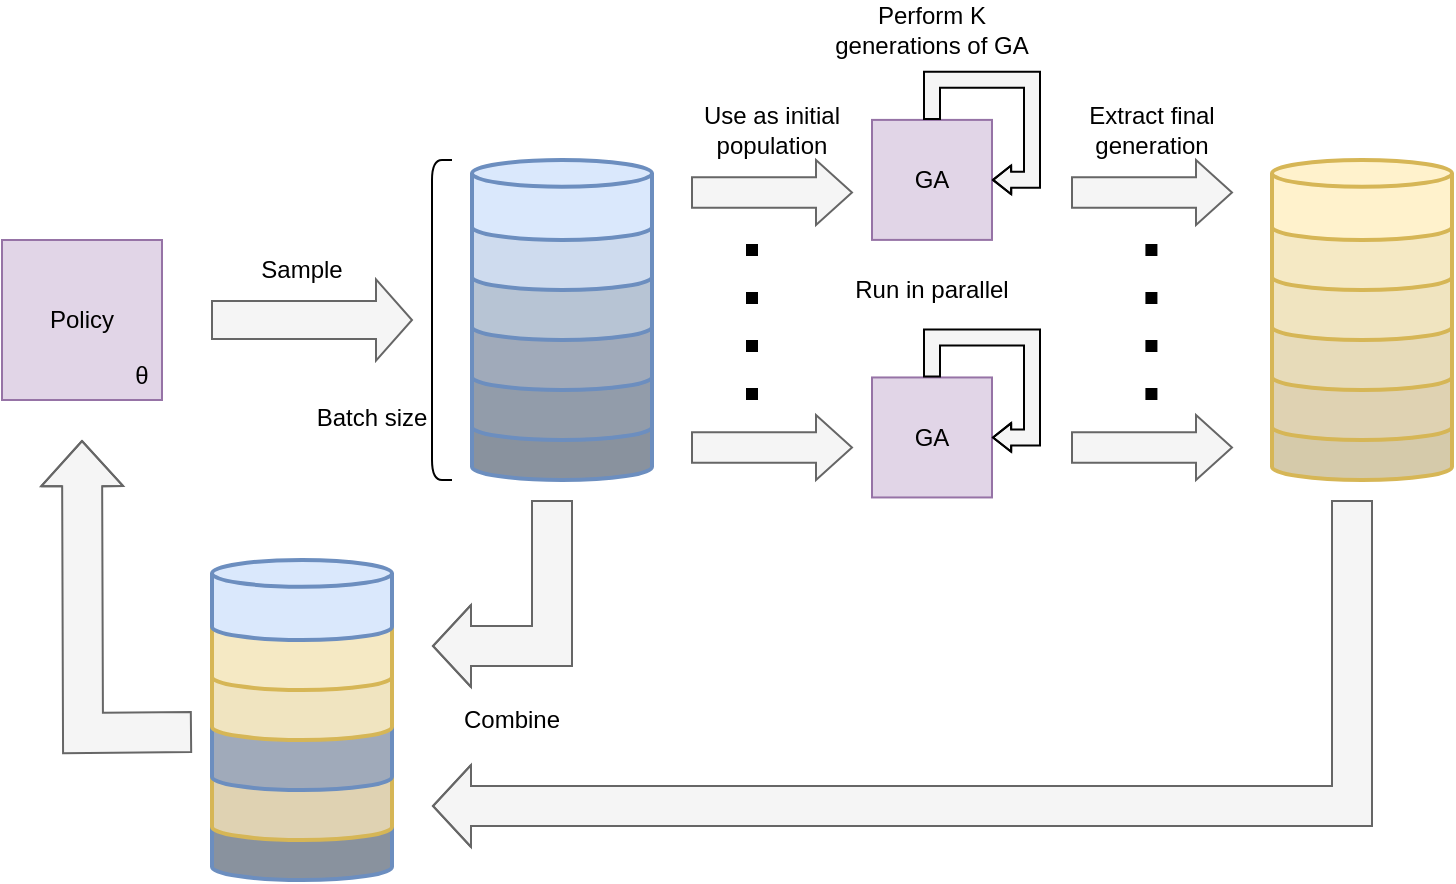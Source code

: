 <mxfile version="26.2.12">
  <diagram name="第 1 页" id="OqGGluNNmhG34aOTT-5K">
    <mxGraphModel dx="534" dy="350" grid="1" gridSize="10" guides="1" tooltips="1" connect="1" arrows="1" fold="1" page="1" pageScale="1" pageWidth="827" pageHeight="1169" math="0" shadow="0">
      <root>
        <mxCell id="0" />
        <mxCell id="1" parent="0" />
        <mxCell id="1k1rpAn-p33p8svTMho_-12" value="" style="verticalLabelPosition=bottom;verticalAlign=top;html=1;strokeWidth=1;shape=mxgraph.arrows2.arrow;dy=0.53;dx=18;notch=0;fillColor=#f5f5f5;strokeColor=#666666;fontColor=#333333;" vertex="1" parent="1">
          <mxGeometry x="410" y="160" width="80" height="32.5" as="geometry" />
        </mxCell>
        <mxCell id="1k1rpAn-p33p8svTMho_-15" value="" style="group" vertex="1" connectable="0" parent="1">
          <mxGeometry x="300" y="160" width="90" height="160" as="geometry" />
        </mxCell>
        <mxCell id="1k1rpAn-p33p8svTMho_-4" value="" style="strokeWidth=2;html=1;shape=mxgraph.flowchart.database;whiteSpace=wrap;fillColor=#89929E;strokeColor=#6c8ebf;" vertex="1" parent="1k1rpAn-p33p8svTMho_-15">
          <mxGeometry y="120" width="90" height="40" as="geometry" />
        </mxCell>
        <mxCell id="1k1rpAn-p33p8svTMho_-2" value="" style="strokeWidth=2;html=1;shape=mxgraph.flowchart.database;whiteSpace=wrap;fillColor=#929CAA;strokeColor=#6c8ebf;" vertex="1" parent="1k1rpAn-p33p8svTMho_-15">
          <mxGeometry y="100" width="90" height="40" as="geometry" />
        </mxCell>
        <mxCell id="1k1rpAn-p33p8svTMho_-5" value="" style="strokeWidth=2;html=1;shape=mxgraph.flowchart.database;whiteSpace=wrap;fillColor=#A0AABA;strokeColor=#6c8ebf;" vertex="1" parent="1k1rpAn-p33p8svTMho_-15">
          <mxGeometry y="75" width="90" height="40" as="geometry" />
        </mxCell>
        <mxCell id="1k1rpAn-p33p8svTMho_-9" value="" style="strokeWidth=2;html=1;shape=mxgraph.flowchart.database;whiteSpace=wrap;fillColor=#B7C4D4;strokeColor=#6c8ebf;" vertex="1" parent="1k1rpAn-p33p8svTMho_-15">
          <mxGeometry y="50" width="90" height="40" as="geometry" />
        </mxCell>
        <mxCell id="1k1rpAn-p33p8svTMho_-10" value="" style="strokeWidth=2;html=1;shape=mxgraph.flowchart.database;whiteSpace=wrap;fillColor=#CEDBEE;strokeColor=#6c8ebf;" vertex="1" parent="1k1rpAn-p33p8svTMho_-15">
          <mxGeometry y="25" width="90" height="40" as="geometry" />
        </mxCell>
        <mxCell id="1k1rpAn-p33p8svTMho_-11" value="" style="strokeWidth=2;html=1;shape=mxgraph.flowchart.database;whiteSpace=wrap;fillColor=#dae8fc;strokeColor=#6c8ebf;" vertex="1" parent="1k1rpAn-p33p8svTMho_-15">
          <mxGeometry width="90" height="40" as="geometry" />
        </mxCell>
        <mxCell id="1k1rpAn-p33p8svTMho_-16" value="" style="verticalLabelPosition=bottom;verticalAlign=top;html=1;strokeWidth=1;shape=mxgraph.arrows2.arrow;dy=0.53;dx=18;notch=0;fillColor=#f5f5f5;strokeColor=#666666;fontColor=#333333;" vertex="1" parent="1">
          <mxGeometry x="410" y="287.5" width="80" height="32.5" as="geometry" />
        </mxCell>
        <mxCell id="1k1rpAn-p33p8svTMho_-37" value="" style="endArrow=none;dashed=1;html=1;dashPattern=1 3;strokeWidth=6;rounded=0;" edge="1" parent="1">
          <mxGeometry width="50" height="50" relative="1" as="geometry">
            <mxPoint x="440" y="280" as="sourcePoint" />
            <mxPoint x="440" y="200" as="targetPoint" />
          </mxGeometry>
        </mxCell>
        <mxCell id="1k1rpAn-p33p8svTMho_-44" value="" style="group" vertex="1" connectable="0" parent="1">
          <mxGeometry x="65" y="200" width="80" height="80" as="geometry" />
        </mxCell>
        <mxCell id="1k1rpAn-p33p8svTMho_-1" value="Policy" style="rounded=0;whiteSpace=wrap;html=1;fillColor=#e1d5e7;strokeColor=#9673a6;direction=south;" vertex="1" parent="1k1rpAn-p33p8svTMho_-44">
          <mxGeometry width="80" height="80" as="geometry" />
        </mxCell>
        <mxCell id="1k1rpAn-p33p8svTMho_-8" value="θ" style="text;html=1;align=center;verticalAlign=middle;whiteSpace=wrap;rounded=0;" vertex="1" parent="1k1rpAn-p33p8svTMho_-44">
          <mxGeometry x="60" y="55" width="20" height="25" as="geometry" />
        </mxCell>
        <mxCell id="1k1rpAn-p33p8svTMho_-47" value="GA" style="rounded=0;whiteSpace=wrap;html=1;fillColor=#e1d5e7;strokeColor=#9673a6;" vertex="1" parent="1">
          <mxGeometry x="500" y="139.95" width="60" height="60" as="geometry" />
        </mxCell>
        <mxCell id="1k1rpAn-p33p8svTMho_-48" style="edgeStyle=orthogonalEdgeStyle;rounded=0;orthogonalLoop=1;jettySize=auto;html=1;exitX=0.5;exitY=0;exitDx=0;exitDy=0;entryX=1;entryY=0.5;entryDx=0;entryDy=0;strokeWidth=1;endArrow=openThin;endFill=0;fillColor=#f5f5f5;strokeColor=light-dark(#000000, #555555);shape=flexArrow;endWidth=5.333;endSize=2.692;startSize=2;width=8;" edge="1" source="1k1rpAn-p33p8svTMho_-47" target="1k1rpAn-p33p8svTMho_-47" parent="1">
          <mxGeometry relative="1" as="geometry">
            <mxPoint x="540" y="22.2" as="sourcePoint" />
            <mxPoint x="570" y="52.2" as="targetPoint" />
          </mxGeometry>
        </mxCell>
        <mxCell id="1k1rpAn-p33p8svTMho_-49" value="" style="verticalLabelPosition=bottom;verticalAlign=top;html=1;strokeWidth=1;shape=mxgraph.arrows2.arrow;dy=0.53;dx=18;notch=0;fillColor=#f5f5f5;strokeColor=#666666;fontColor=#333333;" vertex="1" parent="1">
          <mxGeometry x="600" y="160" width="80" height="32.5" as="geometry" />
        </mxCell>
        <mxCell id="1k1rpAn-p33p8svTMho_-50" value="" style="verticalLabelPosition=bottom;verticalAlign=top;html=1;strokeWidth=1;shape=mxgraph.arrows2.arrow;dy=0.53;dx=18;notch=0;fillColor=#f5f5f5;strokeColor=#666666;fontColor=#333333;" vertex="1" parent="1">
          <mxGeometry x="600" y="287.5" width="80" height="32.5" as="geometry" />
        </mxCell>
        <mxCell id="1k1rpAn-p33p8svTMho_-51" value="" style="endArrow=none;dashed=1;html=1;dashPattern=1 3;strokeWidth=6;rounded=0;" edge="1" parent="1">
          <mxGeometry width="50" height="50" relative="1" as="geometry">
            <mxPoint x="639.71" y="280" as="sourcePoint" />
            <mxPoint x="639.71" y="200" as="targetPoint" />
          </mxGeometry>
        </mxCell>
        <mxCell id="1k1rpAn-p33p8svTMho_-77" value="" style="group" vertex="1" connectable="0" parent="1">
          <mxGeometry x="700" y="160" width="90" height="160" as="geometry" />
        </mxCell>
        <mxCell id="1k1rpAn-p33p8svTMho_-53" value="" style="strokeWidth=2;html=1;shape=mxgraph.flowchart.database;whiteSpace=wrap;fillColor=#D5CAAA;strokeColor=#d6b656;" vertex="1" parent="1k1rpAn-p33p8svTMho_-77">
          <mxGeometry y="120" width="90" height="40" as="geometry" />
        </mxCell>
        <mxCell id="1k1rpAn-p33p8svTMho_-54" value="" style="strokeWidth=2;html=1;shape=mxgraph.flowchart.database;whiteSpace=wrap;fillColor=#DFD2B2;strokeColor=#d6b656;" vertex="1" parent="1k1rpAn-p33p8svTMho_-77">
          <mxGeometry y="100" width="90" height="40" as="geometry" />
        </mxCell>
        <mxCell id="1k1rpAn-p33p8svTMho_-55" value="" style="strokeWidth=2;html=1;shape=mxgraph.flowchart.database;whiteSpace=wrap;fillColor=#E7DBB9;strokeColor=#d6b656;" vertex="1" parent="1k1rpAn-p33p8svTMho_-77">
          <mxGeometry y="75" width="90" height="40" as="geometry" />
        </mxCell>
        <mxCell id="1k1rpAn-p33p8svTMho_-56" value="" style="strokeWidth=2;html=1;shape=mxgraph.flowchart.database;whiteSpace=wrap;fillColor=#F0E4C0;strokeColor=#d6b656;" vertex="1" parent="1k1rpAn-p33p8svTMho_-77">
          <mxGeometry y="50" width="90" height="40" as="geometry" />
        </mxCell>
        <mxCell id="1k1rpAn-p33p8svTMho_-57" value="" style="strokeWidth=2;html=1;shape=mxgraph.flowchart.database;whiteSpace=wrap;fillColor=#F5E9C4;strokeColor=#d6b656;" vertex="1" parent="1k1rpAn-p33p8svTMho_-77">
          <mxGeometry y="25" width="90" height="40" as="geometry" />
        </mxCell>
        <mxCell id="1k1rpAn-p33p8svTMho_-58" value="" style="strokeWidth=2;html=1;shape=mxgraph.flowchart.database;whiteSpace=wrap;fillColor=#fff2cc;strokeColor=#d6b656;" vertex="1" parent="1k1rpAn-p33p8svTMho_-77">
          <mxGeometry width="90" height="40" as="geometry" />
        </mxCell>
        <mxCell id="1k1rpAn-p33p8svTMho_-85" value="" style="group" vertex="1" connectable="0" parent="1">
          <mxGeometry x="170" y="360" width="90" height="160" as="geometry" />
        </mxCell>
        <mxCell id="1k1rpAn-p33p8svTMho_-71" value="" style="strokeWidth=2;html=1;shape=mxgraph.flowchart.database;whiteSpace=wrap;fillColor=#89929E;strokeColor=#6c8ebf;" vertex="1" parent="1k1rpAn-p33p8svTMho_-85">
          <mxGeometry y="120" width="90" height="40" as="geometry" />
        </mxCell>
        <mxCell id="1k1rpAn-p33p8svTMho_-80" value="" style="strokeWidth=2;html=1;shape=mxgraph.flowchart.database;whiteSpace=wrap;fillColor=#DFD2B2;strokeColor=#d6b656;" vertex="1" parent="1k1rpAn-p33p8svTMho_-85">
          <mxGeometry y="100" width="90" height="40" as="geometry" />
        </mxCell>
        <mxCell id="1k1rpAn-p33p8svTMho_-73" value="" style="strokeWidth=2;html=1;shape=mxgraph.flowchart.database;whiteSpace=wrap;fillColor=#A0AABA;strokeColor=#6c8ebf;" vertex="1" parent="1k1rpAn-p33p8svTMho_-85">
          <mxGeometry y="75" width="90" height="40" as="geometry" />
        </mxCell>
        <mxCell id="1k1rpAn-p33p8svTMho_-82" value="" style="strokeWidth=2;html=1;shape=mxgraph.flowchart.database;whiteSpace=wrap;fillColor=#F0E4C0;strokeColor=#d6b656;" vertex="1" parent="1k1rpAn-p33p8svTMho_-85">
          <mxGeometry y="50" width="90" height="40" as="geometry" />
        </mxCell>
        <mxCell id="1k1rpAn-p33p8svTMho_-83" value="" style="strokeWidth=2;html=1;shape=mxgraph.flowchart.database;whiteSpace=wrap;fillColor=#F5E9C4;strokeColor=#d6b656;" vertex="1" parent="1k1rpAn-p33p8svTMho_-85">
          <mxGeometry y="25" width="90" height="40" as="geometry" />
        </mxCell>
        <mxCell id="1k1rpAn-p33p8svTMho_-76" value="" style="strokeWidth=2;html=1;shape=mxgraph.flowchart.database;whiteSpace=wrap;fillColor=#dae8fc;strokeColor=#6c8ebf;" vertex="1" parent="1k1rpAn-p33p8svTMho_-85">
          <mxGeometry width="90" height="40" as="geometry" />
        </mxCell>
        <mxCell id="1k1rpAn-p33p8svTMho_-87" style="edgeStyle=orthogonalEdgeStyle;rounded=0;orthogonalLoop=1;jettySize=auto;html=1;shape=flexArrow;strokeWidth=1;width=20;endSize=7.2;fillColor=#f5f5f5;strokeColor=#666666;" edge="1" parent="1">
          <mxGeometry relative="1" as="geometry">
            <mxPoint x="160" y="446" as="sourcePoint" />
            <mxPoint x="105" y="300" as="targetPoint" />
          </mxGeometry>
        </mxCell>
        <mxCell id="1k1rpAn-p33p8svTMho_-90" style="edgeStyle=orthogonalEdgeStyle;rounded=0;orthogonalLoop=1;jettySize=auto;html=1;shape=flexArrow;strokeWidth=1;width=20;fillColor=#f5f5f5;strokeColor=#666666;" edge="1" parent="1">
          <mxGeometry relative="1" as="geometry">
            <mxPoint x="740" y="330" as="sourcePoint" />
            <mxPoint x="280" y="483" as="targetPoint" />
            <Array as="points">
              <mxPoint x="740" y="483" />
            </Array>
          </mxGeometry>
        </mxCell>
        <mxCell id="1k1rpAn-p33p8svTMho_-94" value="" style="verticalLabelPosition=bottom;verticalAlign=top;html=1;strokeWidth=1;shape=mxgraph.arrows2.arrow;dy=0.53;dx=18;notch=0;fillColor=#f5f5f5;strokeColor=#666666;fontColor=#333333;" vertex="1" parent="1">
          <mxGeometry x="170" y="219.68" width="100" height="40.63" as="geometry" />
        </mxCell>
        <mxCell id="1k1rpAn-p33p8svTMho_-98" style="edgeStyle=orthogonalEdgeStyle;rounded=0;orthogonalLoop=1;jettySize=auto;html=1;shape=flexArrow;strokeWidth=1;width=20;fillColor=#f5f5f5;strokeColor=#666666;" edge="1" parent="1">
          <mxGeometry relative="1" as="geometry">
            <mxPoint x="340" y="330" as="sourcePoint" />
            <mxPoint x="280" y="403" as="targetPoint" />
            <Array as="points">
              <mxPoint x="340" y="390" />
              <mxPoint x="340" y="403" />
            </Array>
          </mxGeometry>
        </mxCell>
        <mxCell id="1k1rpAn-p33p8svTMho_-99" value="Sample" style="text;html=1;align=center;verticalAlign=middle;whiteSpace=wrap;rounded=0;" vertex="1" parent="1">
          <mxGeometry x="185" y="200" width="60" height="30" as="geometry" />
        </mxCell>
        <mxCell id="1k1rpAn-p33p8svTMho_-100" value="" style="shape=curlyBracket;whiteSpace=wrap;html=1;rounded=1;labelPosition=left;verticalLabelPosition=middle;align=right;verticalAlign=middle;size=0;" vertex="1" parent="1">
          <mxGeometry x="280" y="160" width="10" height="160" as="geometry" />
        </mxCell>
        <mxCell id="1k1rpAn-p33p8svTMho_-101" value="Batch size" style="text;html=1;align=center;verticalAlign=middle;whiteSpace=wrap;rounded=0;" vertex="1" parent="1">
          <mxGeometry x="220" y="273.75" width="60" height="30" as="geometry" />
        </mxCell>
        <mxCell id="1k1rpAn-p33p8svTMho_-102" value="GA" style="rounded=0;whiteSpace=wrap;html=1;fillColor=#e1d5e7;strokeColor=#9673a6;" vertex="1" parent="1">
          <mxGeometry x="500" y="268.73" width="60" height="60" as="geometry" />
        </mxCell>
        <mxCell id="1k1rpAn-p33p8svTMho_-103" style="edgeStyle=orthogonalEdgeStyle;rounded=0;orthogonalLoop=1;jettySize=auto;html=1;exitX=0.5;exitY=0;exitDx=0;exitDy=0;entryX=1;entryY=0.5;entryDx=0;entryDy=0;strokeWidth=1;endArrow=openThin;endFill=0;fillColor=#f5f5f5;strokeColor=light-dark(#000000, #555555);shape=flexArrow;endWidth=5.333;endSize=2.692;startSize=2;width=8;" edge="1" source="1k1rpAn-p33p8svTMho_-102" target="1k1rpAn-p33p8svTMho_-102" parent="1">
          <mxGeometry relative="1" as="geometry">
            <mxPoint x="540" y="150.98" as="sourcePoint" />
            <mxPoint x="570" y="180.98" as="targetPoint" />
          </mxGeometry>
        </mxCell>
        <mxCell id="1k1rpAn-p33p8svTMho_-104" value="Use as initial population" style="text;html=1;align=center;verticalAlign=middle;whiteSpace=wrap;rounded=0;" vertex="1" parent="1">
          <mxGeometry x="410" y="130" width="80" height="30" as="geometry" />
        </mxCell>
        <mxCell id="1k1rpAn-p33p8svTMho_-105" value="Run in parallel" style="text;html=1;align=center;verticalAlign=middle;whiteSpace=wrap;rounded=0;" vertex="1" parent="1">
          <mxGeometry x="490" y="210" width="80" height="30" as="geometry" />
        </mxCell>
        <mxCell id="1k1rpAn-p33p8svTMho_-106" value="Perform K generations of GA" style="text;html=1;align=center;verticalAlign=middle;whiteSpace=wrap;rounded=0;" vertex="1" parent="1">
          <mxGeometry x="480" y="80" width="100" height="30" as="geometry" />
        </mxCell>
        <mxCell id="1k1rpAn-p33p8svTMho_-107" value="Extract final generation" style="text;html=1;align=center;verticalAlign=middle;whiteSpace=wrap;rounded=0;" vertex="1" parent="1">
          <mxGeometry x="600" y="130" width="80" height="30" as="geometry" />
        </mxCell>
        <mxCell id="1k1rpAn-p33p8svTMho_-110" value="Combine" style="text;html=1;align=center;verticalAlign=middle;whiteSpace=wrap;rounded=0;" vertex="1" parent="1">
          <mxGeometry x="280" y="425" width="80" height="30" as="geometry" />
        </mxCell>
      </root>
    </mxGraphModel>
  </diagram>
</mxfile>
